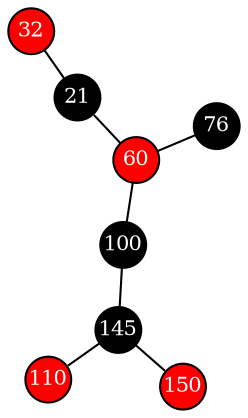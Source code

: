 graph Arbol {
    layout=neato;
    overlap=false;
    splines=true;
    nodesep=0.4;
    ranksep=0.6;
    node [
        shape=circle,
        style=filled,
        fillcolor=white,
        color=black,
        fontcolor=black,
        fontsize=10,
        width=0.3,
        height=0.3,
        fixedsize=true
    ];

node [shape=circle, style=filled];
100 [fillcolor=black, fontcolor=white];
"100" -- "60";
60 [fillcolor=red, fontcolor=white];
"60" -- "21";
21 [fillcolor=black, fontcolor=white];
"21" -- "32";
32 [fillcolor=red, fontcolor=white];
"60" -- "76";
76 [fillcolor=black, fontcolor=white];
"100" -- "145";
145 [fillcolor=black, fontcolor=white];
"145" -- "110";
110 [fillcolor=red, fontcolor=white];
"145" -- "150";
150 [fillcolor=red, fontcolor=white];
}
